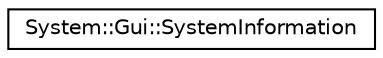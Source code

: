 digraph G
{
  edge [fontname="Helvetica",fontsize="10",labelfontname="Helvetica",labelfontsize="10"];
  node [fontname="Helvetica",fontsize="10",shape=record];
  rankdir="LR";
  Node1 [label="System::Gui::SystemInformation",height=0.2,width=0.4,color="black", fillcolor="white", style="filled",URL="$class_system_1_1_gui_1_1_system_information.html"];
}

